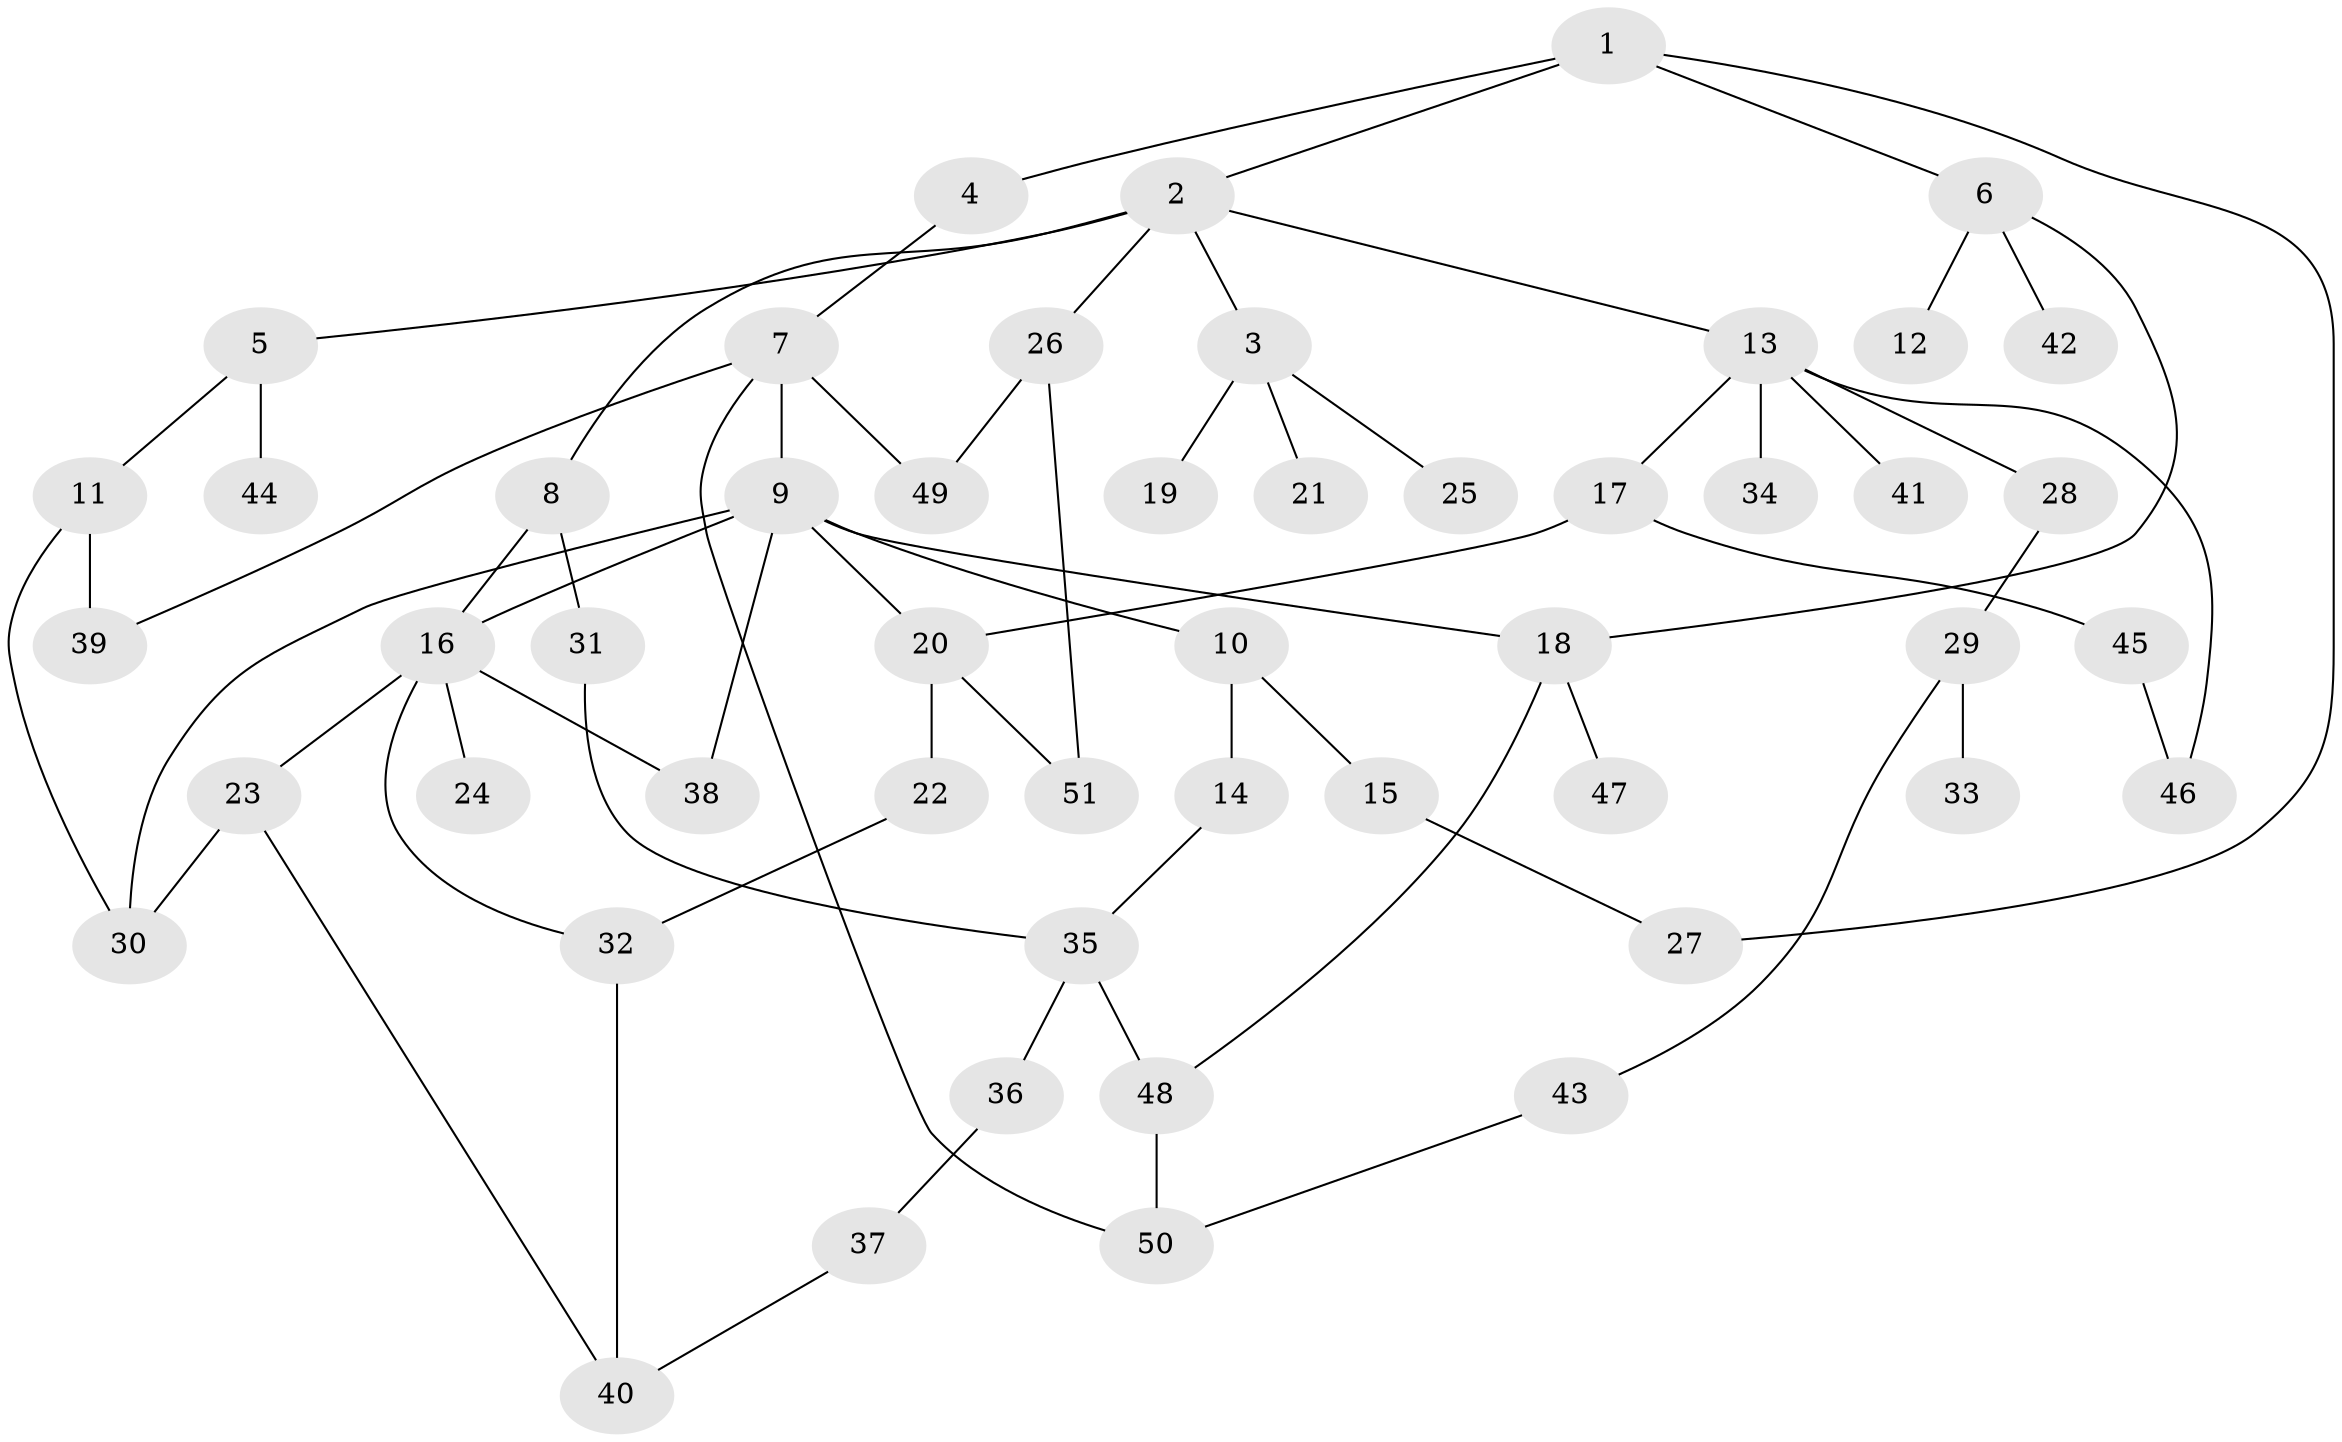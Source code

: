 // Generated by graph-tools (version 1.1) at 2025/49/03/09/25 03:49:16]
// undirected, 51 vertices, 68 edges
graph export_dot {
graph [start="1"]
  node [color=gray90,style=filled];
  1;
  2;
  3;
  4;
  5;
  6;
  7;
  8;
  9;
  10;
  11;
  12;
  13;
  14;
  15;
  16;
  17;
  18;
  19;
  20;
  21;
  22;
  23;
  24;
  25;
  26;
  27;
  28;
  29;
  30;
  31;
  32;
  33;
  34;
  35;
  36;
  37;
  38;
  39;
  40;
  41;
  42;
  43;
  44;
  45;
  46;
  47;
  48;
  49;
  50;
  51;
  1 -- 2;
  1 -- 4;
  1 -- 6;
  1 -- 27;
  2 -- 3;
  2 -- 5;
  2 -- 8;
  2 -- 13;
  2 -- 26;
  3 -- 19;
  3 -- 21;
  3 -- 25;
  4 -- 7;
  5 -- 11;
  5 -- 44;
  6 -- 12;
  6 -- 42;
  6 -- 18;
  7 -- 9;
  7 -- 39;
  7 -- 49;
  7 -- 50;
  8 -- 16;
  8 -- 31;
  9 -- 10;
  9 -- 18;
  9 -- 30;
  9 -- 16;
  9 -- 20;
  9 -- 38;
  10 -- 14;
  10 -- 15;
  11 -- 30;
  11 -- 39;
  13 -- 17;
  13 -- 28;
  13 -- 34;
  13 -- 41;
  13 -- 46;
  14 -- 35;
  15 -- 27;
  16 -- 23;
  16 -- 24;
  16 -- 38;
  16 -- 32;
  17 -- 20;
  17 -- 45;
  18 -- 47;
  18 -- 48;
  20 -- 22;
  20 -- 51;
  22 -- 32;
  23 -- 30;
  23 -- 40;
  26 -- 51;
  26 -- 49;
  28 -- 29;
  29 -- 33;
  29 -- 43;
  31 -- 35;
  32 -- 40;
  35 -- 36;
  35 -- 48;
  36 -- 37;
  37 -- 40;
  43 -- 50;
  45 -- 46;
  48 -- 50;
}

